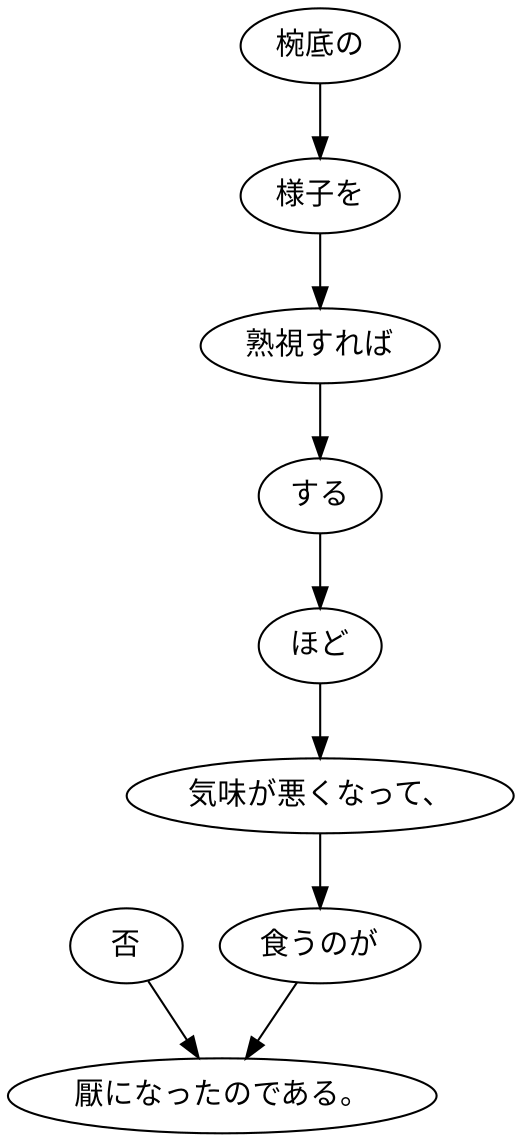 digraph graph584 {
	node0 [label="否"];
	node1 [label="椀底の"];
	node2 [label="様子を"];
	node3 [label="熟視すれば"];
	node4 [label="する"];
	node5 [label="ほど"];
	node6 [label="気味が悪くなって、"];
	node7 [label="食うのが"];
	node8 [label="厭になったのである。"];
	node0 -> node8;
	node1 -> node2;
	node2 -> node3;
	node3 -> node4;
	node4 -> node5;
	node5 -> node6;
	node6 -> node7;
	node7 -> node8;
}
